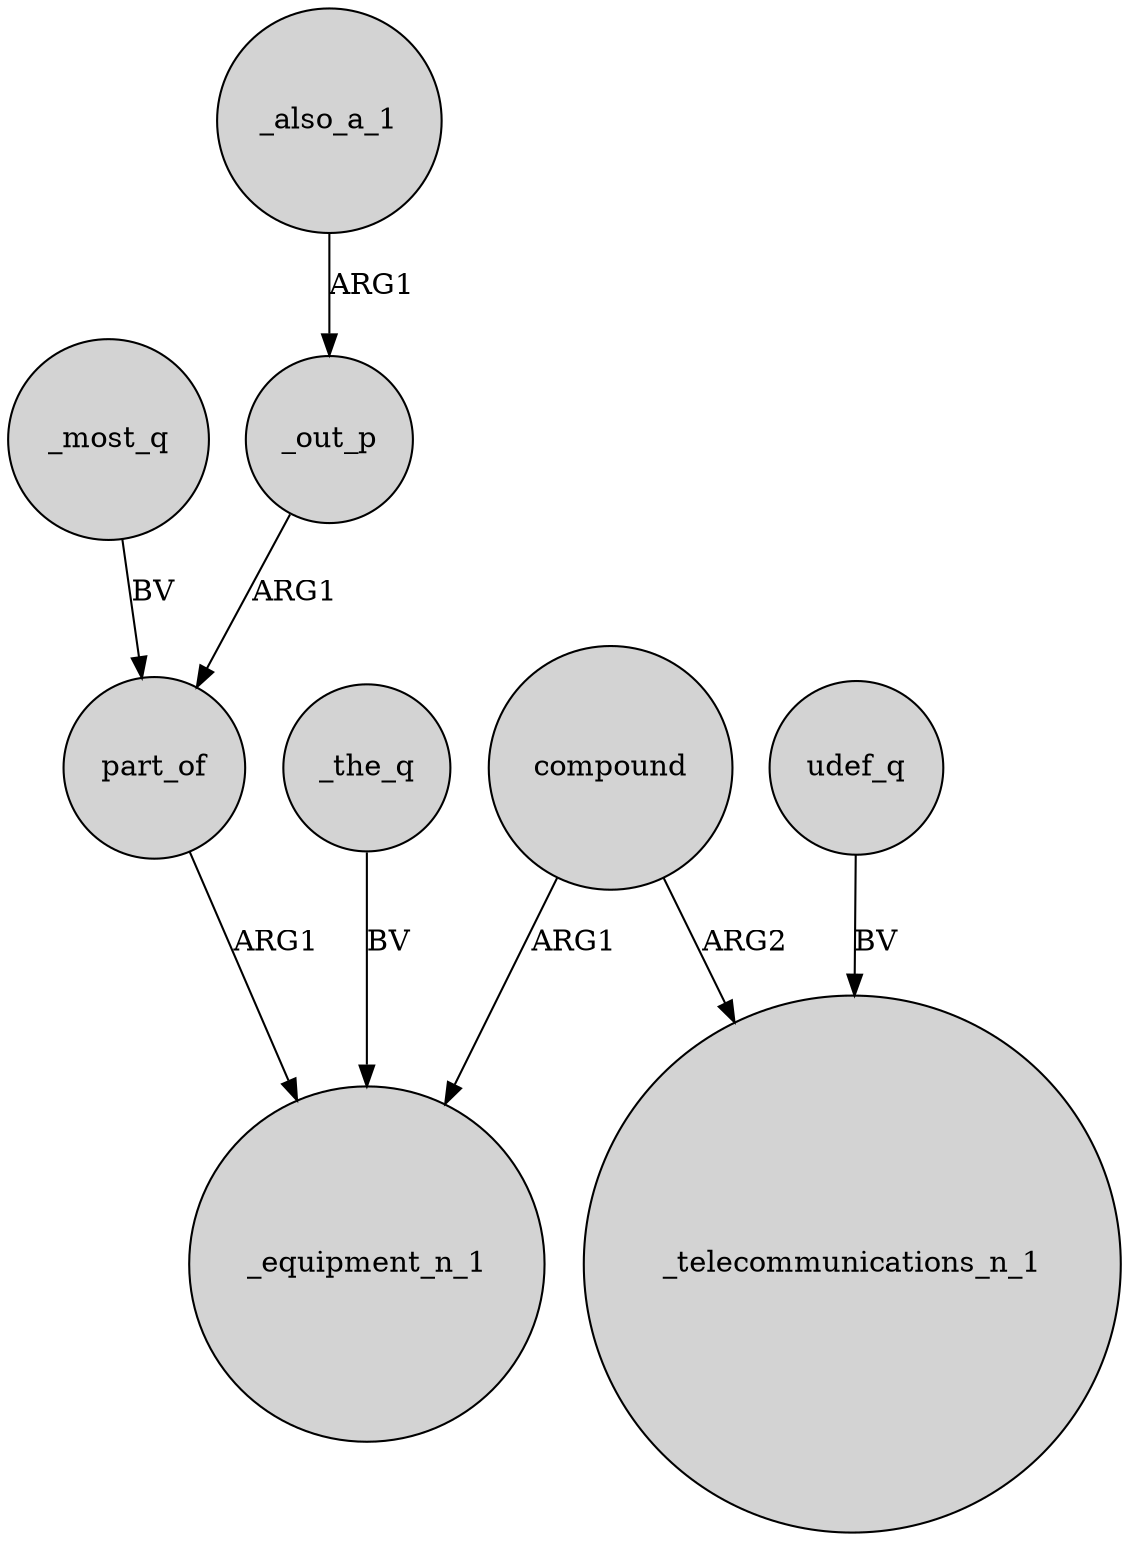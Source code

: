 digraph {
	node [shape=circle style=filled]
	_most_q -> part_of [label=BV]
	part_of -> _equipment_n_1 [label=ARG1]
	compound -> _equipment_n_1 [label=ARG1]
	compound -> _telecommunications_n_1 [label=ARG2]
	_also_a_1 -> _out_p [label=ARG1]
	_the_q -> _equipment_n_1 [label=BV]
	udef_q -> _telecommunications_n_1 [label=BV]
	_out_p -> part_of [label=ARG1]
}
